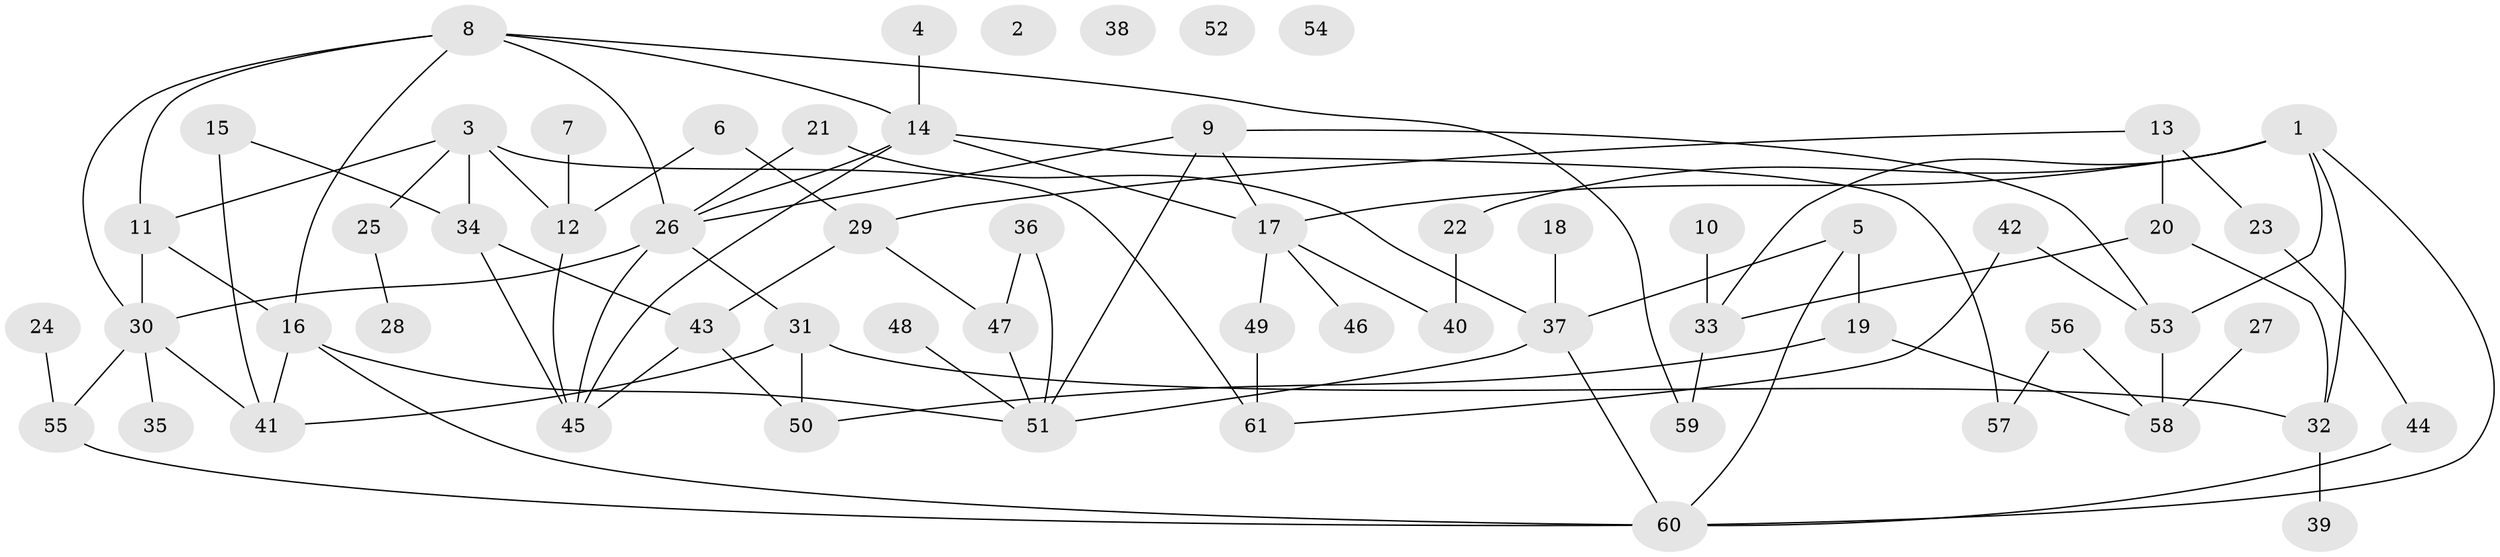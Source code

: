 // Generated by graph-tools (version 1.1) at 2025/25/03/09/25 03:25:18]
// undirected, 61 vertices, 90 edges
graph export_dot {
graph [start="1"]
  node [color=gray90,style=filled];
  1;
  2;
  3;
  4;
  5;
  6;
  7;
  8;
  9;
  10;
  11;
  12;
  13;
  14;
  15;
  16;
  17;
  18;
  19;
  20;
  21;
  22;
  23;
  24;
  25;
  26;
  27;
  28;
  29;
  30;
  31;
  32;
  33;
  34;
  35;
  36;
  37;
  38;
  39;
  40;
  41;
  42;
  43;
  44;
  45;
  46;
  47;
  48;
  49;
  50;
  51;
  52;
  53;
  54;
  55;
  56;
  57;
  58;
  59;
  60;
  61;
  1 -- 17;
  1 -- 22;
  1 -- 32;
  1 -- 33;
  1 -- 53;
  1 -- 60;
  3 -- 11;
  3 -- 12;
  3 -- 25;
  3 -- 34;
  3 -- 61;
  4 -- 14;
  5 -- 19;
  5 -- 37;
  5 -- 60;
  6 -- 12;
  6 -- 29;
  7 -- 12;
  8 -- 11;
  8 -- 14;
  8 -- 16;
  8 -- 26;
  8 -- 30;
  8 -- 59;
  9 -- 17;
  9 -- 26;
  9 -- 51;
  9 -- 53;
  10 -- 33;
  11 -- 16;
  11 -- 30;
  12 -- 45;
  13 -- 20;
  13 -- 23;
  13 -- 29;
  14 -- 17;
  14 -- 26;
  14 -- 45;
  14 -- 57;
  15 -- 34;
  15 -- 41;
  16 -- 41;
  16 -- 51;
  16 -- 60;
  17 -- 40;
  17 -- 46;
  17 -- 49;
  18 -- 37;
  19 -- 50;
  19 -- 58;
  20 -- 32;
  20 -- 33;
  21 -- 26;
  21 -- 37;
  22 -- 40;
  23 -- 44;
  24 -- 55;
  25 -- 28;
  26 -- 30;
  26 -- 31;
  26 -- 45;
  27 -- 58;
  29 -- 43;
  29 -- 47;
  30 -- 35;
  30 -- 41;
  30 -- 55;
  31 -- 32;
  31 -- 41;
  31 -- 50;
  32 -- 39;
  33 -- 59;
  34 -- 43;
  34 -- 45;
  36 -- 47;
  36 -- 51;
  37 -- 51;
  37 -- 60;
  42 -- 53;
  42 -- 61;
  43 -- 45;
  43 -- 50;
  44 -- 60;
  47 -- 51;
  48 -- 51;
  49 -- 61;
  53 -- 58;
  55 -- 60;
  56 -- 57;
  56 -- 58;
}
